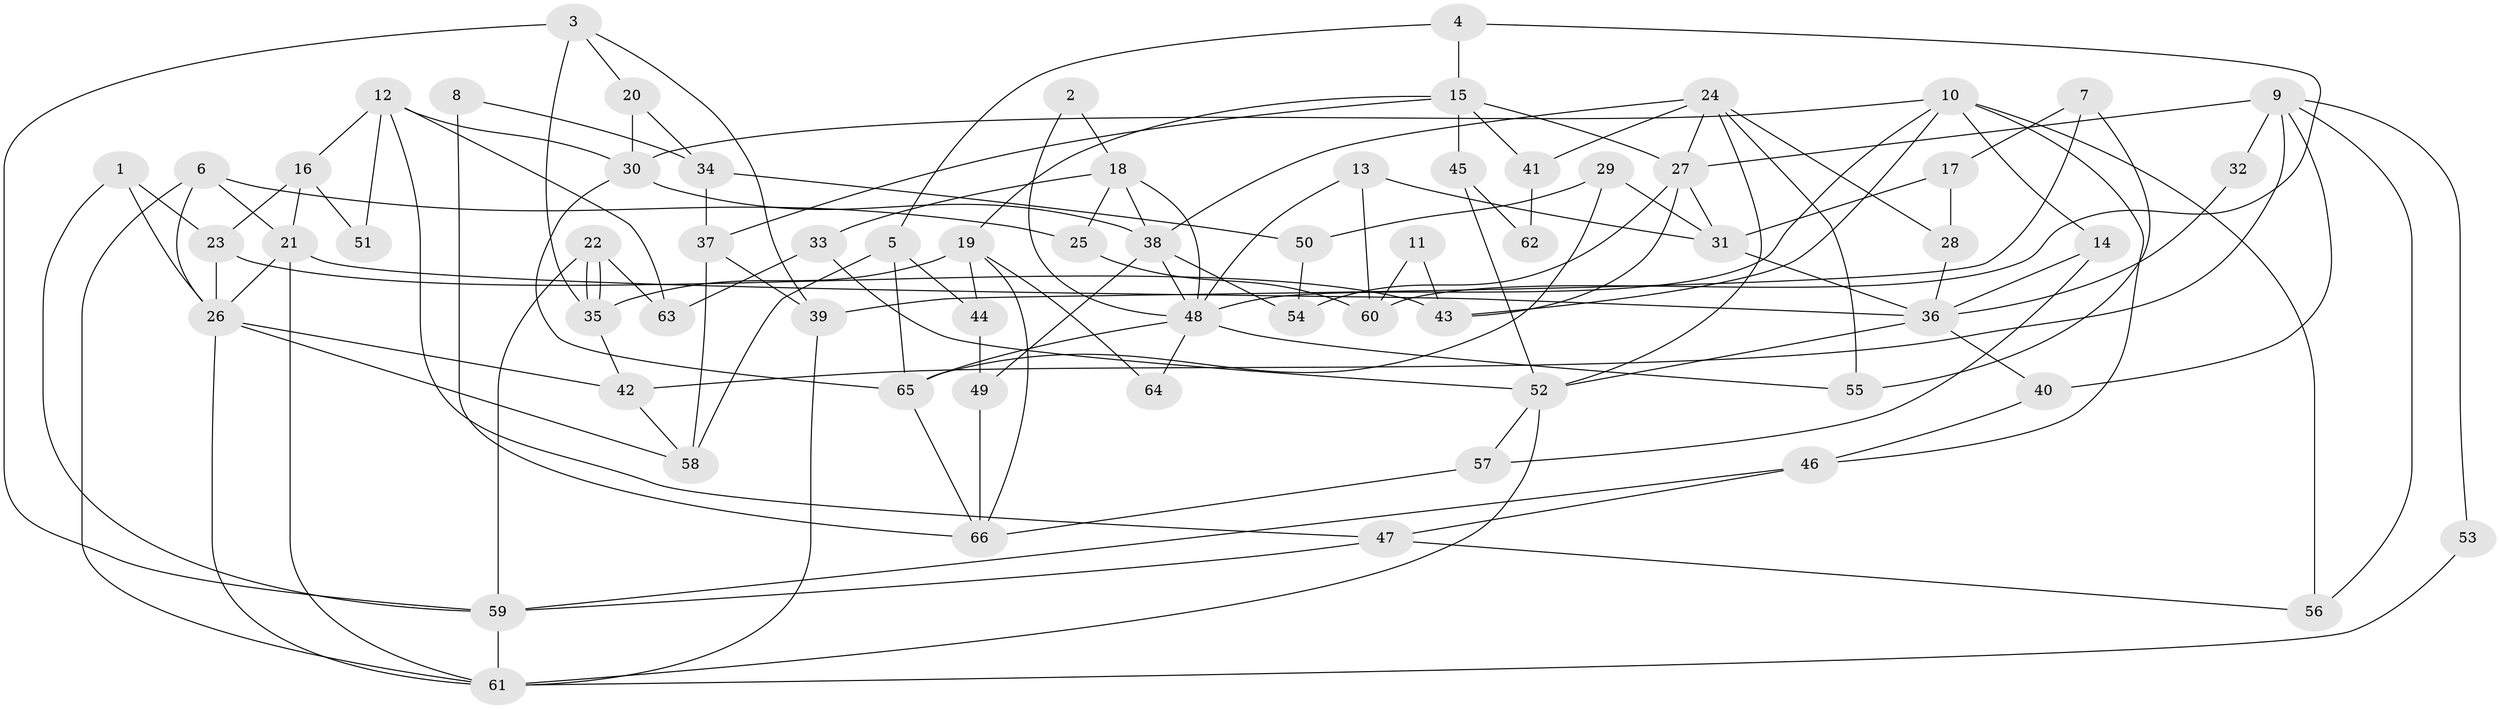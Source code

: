 // coarse degree distribution, {3: 0.18181818181818182, 7: 0.030303030303030304, 4: 0.21212121212121213, 8: 0.06060606060606061, 6: 0.15151515151515152, 9: 0.030303030303030304, 5: 0.24242424242424243, 10: 0.06060606060606061, 2: 0.030303030303030304}
// Generated by graph-tools (version 1.1) at 2025/45/03/06/25 01:45:10]
// undirected, 66 vertices, 132 edges
graph export_dot {
graph [start="1"]
  node [color=gray90,style=filled];
  1;
  2;
  3;
  4;
  5;
  6;
  7;
  8;
  9;
  10;
  11;
  12;
  13;
  14;
  15;
  16;
  17;
  18;
  19;
  20;
  21;
  22;
  23;
  24;
  25;
  26;
  27;
  28;
  29;
  30;
  31;
  32;
  33;
  34;
  35;
  36;
  37;
  38;
  39;
  40;
  41;
  42;
  43;
  44;
  45;
  46;
  47;
  48;
  49;
  50;
  51;
  52;
  53;
  54;
  55;
  56;
  57;
  58;
  59;
  60;
  61;
  62;
  63;
  64;
  65;
  66;
  1 -- 59;
  1 -- 26;
  1 -- 23;
  2 -- 48;
  2 -- 18;
  3 -- 59;
  3 -- 35;
  3 -- 20;
  3 -- 39;
  4 -- 15;
  4 -- 5;
  4 -- 60;
  5 -- 58;
  5 -- 65;
  5 -- 44;
  6 -- 21;
  6 -- 26;
  6 -- 25;
  6 -- 61;
  7 -- 39;
  7 -- 17;
  7 -- 55;
  8 -- 34;
  8 -- 66;
  9 -- 56;
  9 -- 27;
  9 -- 32;
  9 -- 40;
  9 -- 42;
  9 -- 53;
  10 -- 46;
  10 -- 48;
  10 -- 14;
  10 -- 30;
  10 -- 43;
  10 -- 56;
  11 -- 43;
  11 -- 60;
  12 -- 30;
  12 -- 63;
  12 -- 16;
  12 -- 47;
  12 -- 51;
  13 -- 48;
  13 -- 31;
  13 -- 60;
  14 -- 36;
  14 -- 57;
  15 -- 27;
  15 -- 19;
  15 -- 37;
  15 -- 41;
  15 -- 45;
  16 -- 23;
  16 -- 21;
  16 -- 51;
  17 -- 28;
  17 -- 31;
  18 -- 38;
  18 -- 25;
  18 -- 33;
  18 -- 48;
  19 -- 35;
  19 -- 66;
  19 -- 44;
  19 -- 64;
  20 -- 30;
  20 -- 34;
  21 -- 61;
  21 -- 26;
  21 -- 36;
  22 -- 59;
  22 -- 35;
  22 -- 35;
  22 -- 63;
  23 -- 26;
  23 -- 43;
  24 -- 27;
  24 -- 52;
  24 -- 28;
  24 -- 38;
  24 -- 41;
  24 -- 55;
  25 -- 60;
  26 -- 42;
  26 -- 58;
  26 -- 61;
  27 -- 43;
  27 -- 31;
  27 -- 54;
  28 -- 36;
  29 -- 65;
  29 -- 50;
  29 -- 31;
  30 -- 38;
  30 -- 65;
  31 -- 36;
  32 -- 36;
  33 -- 52;
  33 -- 63;
  34 -- 37;
  34 -- 50;
  35 -- 42;
  36 -- 52;
  36 -- 40;
  37 -- 39;
  37 -- 58;
  38 -- 48;
  38 -- 49;
  38 -- 54;
  39 -- 61;
  40 -- 46;
  41 -- 62;
  42 -- 58;
  44 -- 49;
  45 -- 52;
  45 -- 62;
  46 -- 47;
  46 -- 59;
  47 -- 59;
  47 -- 56;
  48 -- 55;
  48 -- 64;
  48 -- 65;
  49 -- 66;
  50 -- 54;
  52 -- 57;
  52 -- 61;
  53 -- 61;
  57 -- 66;
  59 -- 61;
  65 -- 66;
}
